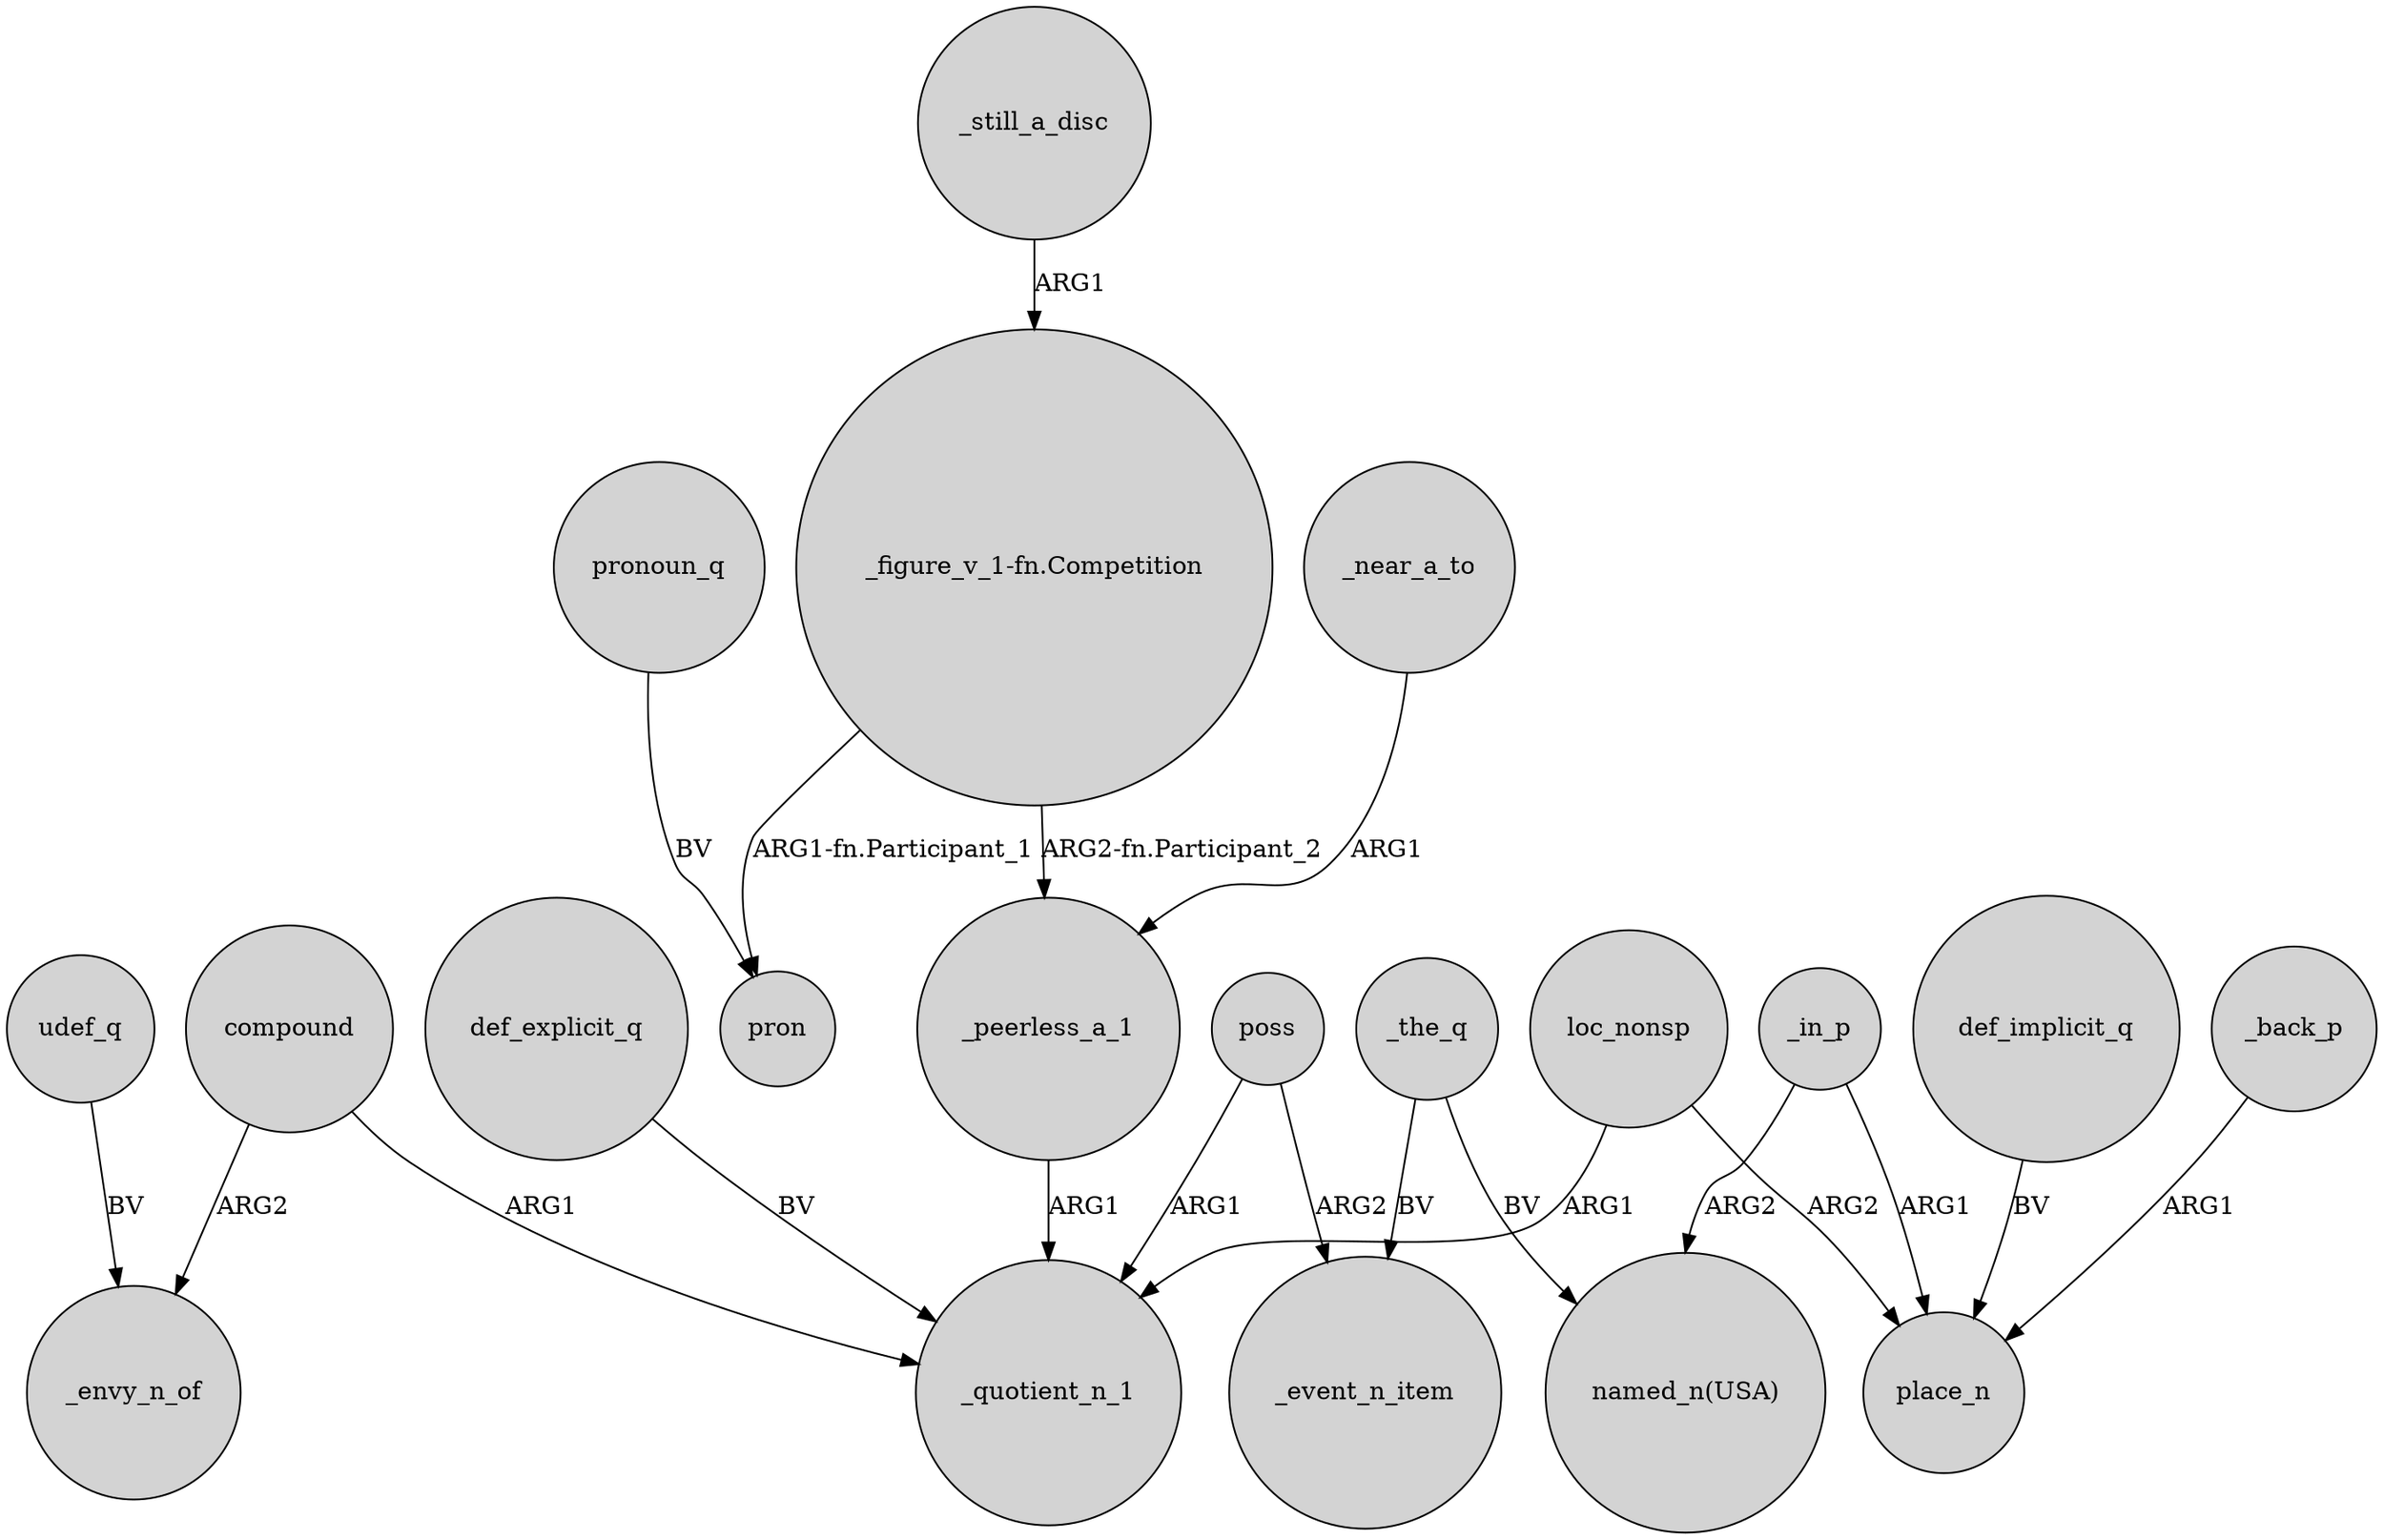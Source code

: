 digraph {
	node [shape=circle style=filled]
	compound -> _envy_n_of [label=ARG2]
	poss -> _quotient_n_1 [label=ARG1]
	_peerless_a_1 -> _quotient_n_1 [label=ARG1]
	def_implicit_q -> place_n [label=BV]
	_the_q -> _event_n_item [label=BV]
	_in_p -> place_n [label=ARG1]
	def_explicit_q -> _quotient_n_1 [label=BV]
	"_figure_v_1-fn.Competition" -> pron [label="ARG1-fn.Participant_1"]
	loc_nonsp -> _quotient_n_1 [label=ARG1]
	_near_a_to -> _peerless_a_1 [label=ARG1]
	pronoun_q -> pron [label=BV]
	_back_p -> place_n [label=ARG1]
	_still_a_disc -> "_figure_v_1-fn.Competition" [label=ARG1]
	compound -> _quotient_n_1 [label=ARG1]
	loc_nonsp -> place_n [label=ARG2]
	_the_q -> "named_n(USA)" [label=BV]
	_in_p -> "named_n(USA)" [label=ARG2]
	poss -> _event_n_item [label=ARG2]
	"_figure_v_1-fn.Competition" -> _peerless_a_1 [label="ARG2-fn.Participant_2"]
	udef_q -> _envy_n_of [label=BV]
}
